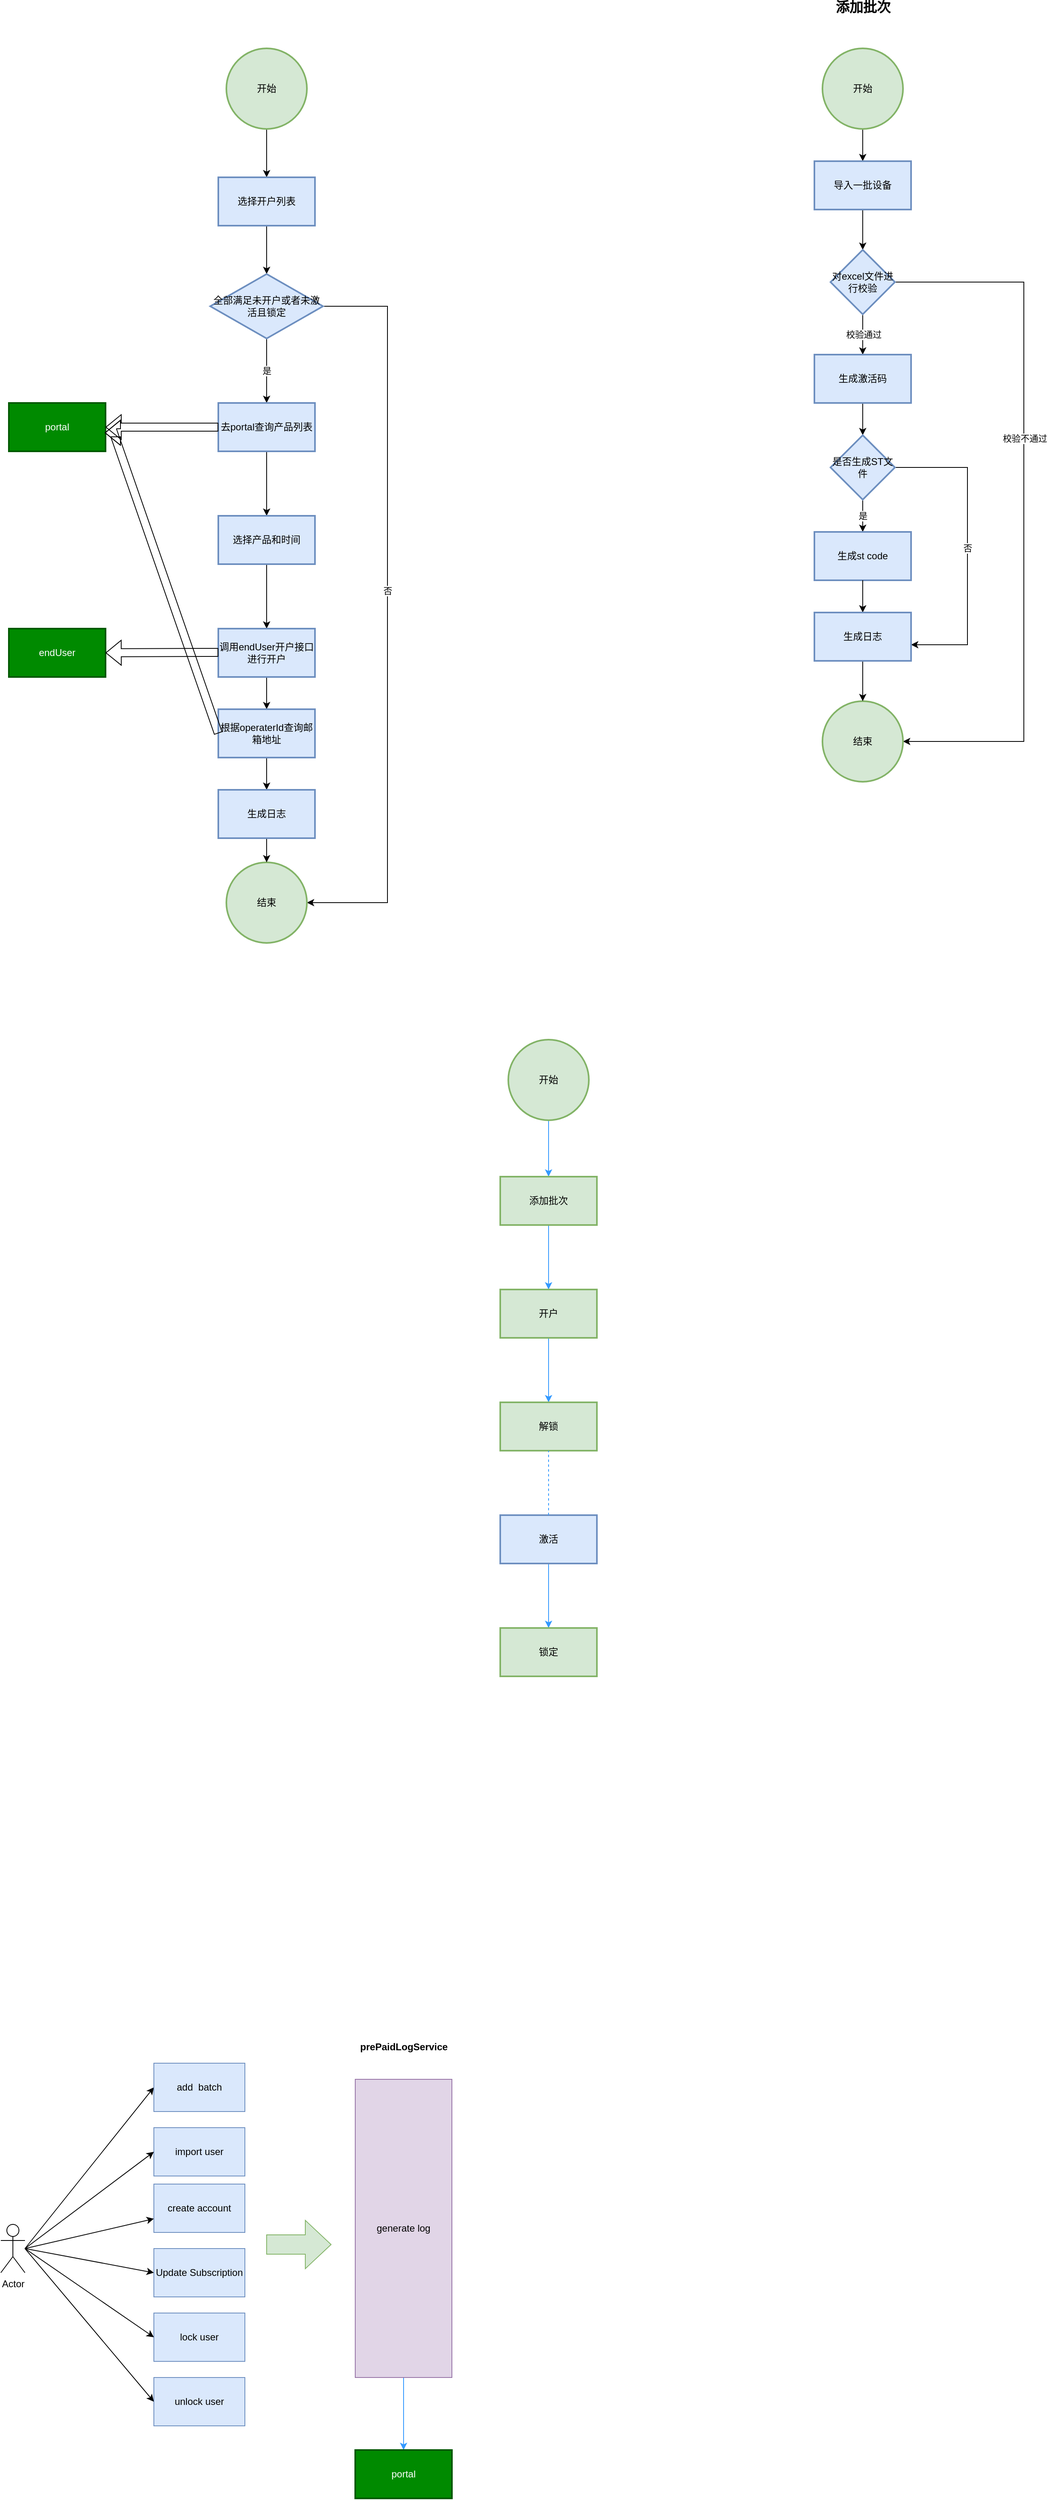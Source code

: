 <mxfile version="17.5.0" type="github">
  <diagram id="uo9fbYtN2j1aPmhfk2e-" name="Page-1">
    <mxGraphModel dx="2249" dy="1931" grid="1" gridSize="10" guides="1" tooltips="1" connect="1" arrows="1" fold="1" page="1" pageScale="1" pageWidth="827" pageHeight="1169" math="0" shadow="0">
      <root>
        <mxCell id="0" />
        <mxCell id="1" parent="0" />
        <mxCell id="LjzzHk9uWbs3sGAZCVZS-3" value="" style="edgeStyle=orthogonalEdgeStyle;rounded=0;orthogonalLoop=1;jettySize=auto;html=1;" parent="1" source="LjzzHk9uWbs3sGAZCVZS-1" target="LjzzHk9uWbs3sGAZCVZS-2" edge="1">
          <mxGeometry relative="1" as="geometry" />
        </mxCell>
        <mxCell id="LjzzHk9uWbs3sGAZCVZS-1" value="开始" style="strokeWidth=2;html=1;shape=mxgraph.flowchart.start_2;whiteSpace=wrap;fillColor=#d5e8d4;strokeColor=#82b366;" parent="1" vertex="1">
          <mxGeometry x="350" y="-690" width="100" height="100" as="geometry" />
        </mxCell>
        <mxCell id="LjzzHk9uWbs3sGAZCVZS-58" value="" style="edgeStyle=orthogonalEdgeStyle;rounded=0;orthogonalLoop=1;jettySize=auto;html=1;" parent="1" source="LjzzHk9uWbs3sGAZCVZS-2" target="LjzzHk9uWbs3sGAZCVZS-57" edge="1">
          <mxGeometry relative="1" as="geometry" />
        </mxCell>
        <mxCell id="LjzzHk9uWbs3sGAZCVZS-2" value="&lt;font style=&quot;vertical-align: inherit&quot;&gt;&lt;font style=&quot;vertical-align: inherit&quot;&gt;&lt;font style=&quot;vertical-align: inherit&quot;&gt;&lt;font style=&quot;vertical-align: inherit&quot;&gt;导入一批设备&lt;/font&gt;&lt;/font&gt;&lt;/font&gt;&lt;/font&gt;" style="whiteSpace=wrap;html=1;strokeWidth=2;fillColor=#dae8fc;strokeColor=#6c8ebf;" parent="1" vertex="1">
          <mxGeometry x="340" y="-550" width="120" height="60" as="geometry" />
        </mxCell>
        <mxCell id="LjzzHk9uWbs3sGAZCVZS-60" value="校验通过" style="edgeStyle=orthogonalEdgeStyle;rounded=0;orthogonalLoop=1;jettySize=auto;html=1;" parent="1" source="LjzzHk9uWbs3sGAZCVZS-57" edge="1">
          <mxGeometry relative="1" as="geometry">
            <mxPoint x="400" y="-310" as="targetPoint" />
          </mxGeometry>
        </mxCell>
        <mxCell id="LjzzHk9uWbs3sGAZCVZS-62" style="edgeStyle=elbowEdgeStyle;rounded=0;orthogonalLoop=1;jettySize=auto;html=1;entryX=1;entryY=0.5;entryDx=0;entryDy=0;entryPerimeter=0;" parent="1" source="LjzzHk9uWbs3sGAZCVZS-57" target="LjzzHk9uWbs3sGAZCVZS-61" edge="1">
          <mxGeometry relative="1" as="geometry">
            <Array as="points">
              <mxPoint x="600" y="-200" />
            </Array>
          </mxGeometry>
        </mxCell>
        <mxCell id="LjzzHk9uWbs3sGAZCVZS-63" value="校验不通过" style="edgeLabel;html=1;align=center;verticalAlign=middle;resizable=0;points=[];" parent="LjzzHk9uWbs3sGAZCVZS-62" vertex="1" connectable="0">
          <mxGeometry x="-0.197" y="1" relative="1" as="geometry">
            <mxPoint as="offset" />
          </mxGeometry>
        </mxCell>
        <mxCell id="LjzzHk9uWbs3sGAZCVZS-57" value="对excel文件进行校验" style="rhombus;whiteSpace=wrap;html=1;strokeWidth=2;fillColor=#dae8fc;strokeColor=#6c8ebf;" parent="1" vertex="1">
          <mxGeometry x="360" y="-440" width="80" height="80" as="geometry" />
        </mxCell>
        <mxCell id="LjzzHk9uWbs3sGAZCVZS-61" value="结束" style="strokeWidth=2;html=1;shape=mxgraph.flowchart.start_2;whiteSpace=wrap;fillColor=#d5e8d4;strokeColor=#82b366;" parent="1" vertex="1">
          <mxGeometry x="350" y="120" width="100" height="100" as="geometry" />
        </mxCell>
        <mxCell id="LjzzHk9uWbs3sGAZCVZS-68" value="" style="edgeStyle=elbowEdgeStyle;rounded=0;orthogonalLoop=1;jettySize=auto;html=1;" parent="1" source="LjzzHk9uWbs3sGAZCVZS-65" target="LjzzHk9uWbs3sGAZCVZS-67" edge="1">
          <mxGeometry relative="1" as="geometry" />
        </mxCell>
        <mxCell id="LjzzHk9uWbs3sGAZCVZS-65" value="生成激活码" style="whiteSpace=wrap;html=1;strokeWidth=2;fillColor=#dae8fc;strokeColor=#6c8ebf;" parent="1" vertex="1">
          <mxGeometry x="340" y="-310" width="120" height="60" as="geometry" />
        </mxCell>
        <mxCell id="LjzzHk9uWbs3sGAZCVZS-70" value="是" style="edgeStyle=elbowEdgeStyle;rounded=0;orthogonalLoop=1;jettySize=auto;html=1;" parent="1" source="LjzzHk9uWbs3sGAZCVZS-67" target="LjzzHk9uWbs3sGAZCVZS-69" edge="1">
          <mxGeometry relative="1" as="geometry" />
        </mxCell>
        <mxCell id="UoMV53Skyz1ah2MWCeon-1" value="否" style="edgeStyle=orthogonalEdgeStyle;rounded=0;orthogonalLoop=1;jettySize=auto;html=1;entryX=1;entryY=0.5;entryDx=0;entryDy=0;" parent="1" source="LjzzHk9uWbs3sGAZCVZS-67" edge="1">
          <mxGeometry relative="1" as="geometry">
            <Array as="points">
              <mxPoint x="530" y="-170" />
              <mxPoint x="530" y="50" />
            </Array>
            <mxPoint x="460" y="50" as="targetPoint" />
          </mxGeometry>
        </mxCell>
        <mxCell id="LjzzHk9uWbs3sGAZCVZS-67" value="是否生成ST文件" style="rhombus;whiteSpace=wrap;html=1;strokeWidth=2;fillColor=#dae8fc;strokeColor=#6c8ebf;" parent="1" vertex="1">
          <mxGeometry x="360" y="-210" width="80" height="80" as="geometry" />
        </mxCell>
        <mxCell id="LjzzHk9uWbs3sGAZCVZS-69" value="生成st code" style="whiteSpace=wrap;html=1;strokeWidth=2;fillColor=#dae8fc;strokeColor=#6c8ebf;" parent="1" vertex="1">
          <mxGeometry x="340" y="-90" width="120" height="60" as="geometry" />
        </mxCell>
        <mxCell id="LjzzHk9uWbs3sGAZCVZS-74" value="" style="edgeStyle=elbowEdgeStyle;rounded=0;orthogonalLoop=1;jettySize=auto;html=1;" parent="1" target="LjzzHk9uWbs3sGAZCVZS-73" edge="1">
          <mxGeometry relative="1" as="geometry">
            <mxPoint x="400" y="-30" as="sourcePoint" />
          </mxGeometry>
        </mxCell>
        <mxCell id="LjzzHk9uWbs3sGAZCVZS-78" value="" style="edgeStyle=elbowEdgeStyle;rounded=0;orthogonalLoop=1;jettySize=auto;html=1;" parent="1" source="LjzzHk9uWbs3sGAZCVZS-73" target="LjzzHk9uWbs3sGAZCVZS-61" edge="1">
          <mxGeometry relative="1" as="geometry" />
        </mxCell>
        <mxCell id="LjzzHk9uWbs3sGAZCVZS-73" value="生成日志" style="whiteSpace=wrap;html=1;strokeWidth=2;fillColor=#dae8fc;strokeColor=#6c8ebf;" parent="1" vertex="1">
          <mxGeometry x="340" y="10" width="120" height="60" as="geometry" />
        </mxCell>
        <mxCell id="LjzzHk9uWbs3sGAZCVZS-85" value="&lt;font style=&quot;font-size: 17px&quot;&gt;&lt;b&gt;添加批次&lt;/b&gt;&lt;/font&gt;" style="text;html=1;align=center;verticalAlign=middle;resizable=0;points=[];autosize=1;strokeColor=none;fillColor=none;" parent="1" vertex="1">
          <mxGeometry x="360" y="-750" width="80" height="20" as="geometry" />
        </mxCell>
        <mxCell id="LjzzHk9uWbs3sGAZCVZS-92" value="" style="edgeStyle=elbowEdgeStyle;rounded=0;orthogonalLoop=1;jettySize=auto;html=1;" parent="1" source="LjzzHk9uWbs3sGAZCVZS-86" target="LjzzHk9uWbs3sGAZCVZS-91" edge="1">
          <mxGeometry relative="1" as="geometry" />
        </mxCell>
        <mxCell id="LjzzHk9uWbs3sGAZCVZS-86" value="开始" style="strokeWidth=2;html=1;shape=mxgraph.flowchart.start_2;whiteSpace=wrap;fillColor=#d5e8d4;strokeColor=#82b366;" parent="1" vertex="1">
          <mxGeometry x="-390" y="-690" width="100" height="100" as="geometry" />
        </mxCell>
        <mxCell id="LjzzHk9uWbs3sGAZCVZS-94" value="" style="edgeStyle=elbowEdgeStyle;rounded=0;orthogonalLoop=1;jettySize=auto;html=1;" parent="1" source="LjzzHk9uWbs3sGAZCVZS-91" target="LjzzHk9uWbs3sGAZCVZS-93" edge="1">
          <mxGeometry relative="1" as="geometry" />
        </mxCell>
        <mxCell id="LjzzHk9uWbs3sGAZCVZS-91" value="选择开户列表" style="whiteSpace=wrap;html=1;strokeWidth=2;fillColor=#dae8fc;strokeColor=#6c8ebf;" parent="1" vertex="1">
          <mxGeometry x="-400" y="-530" width="120" height="60" as="geometry" />
        </mxCell>
        <mxCell id="LjzzHk9uWbs3sGAZCVZS-96" value="是" style="edgeStyle=elbowEdgeStyle;rounded=0;orthogonalLoop=1;jettySize=auto;html=1;" parent="1" source="LjzzHk9uWbs3sGAZCVZS-93" target="LjzzHk9uWbs3sGAZCVZS-95" edge="1">
          <mxGeometry relative="1" as="geometry" />
        </mxCell>
        <mxCell id="LjzzHk9uWbs3sGAZCVZS-107" style="edgeStyle=elbowEdgeStyle;rounded=0;orthogonalLoop=1;jettySize=auto;html=1;entryX=1;entryY=0.5;entryDx=0;entryDy=0;entryPerimeter=0;" parent="1" source="LjzzHk9uWbs3sGAZCVZS-93" target="LjzzHk9uWbs3sGAZCVZS-99" edge="1">
          <mxGeometry relative="1" as="geometry">
            <Array as="points">
              <mxPoint x="-190" y="-150" />
              <mxPoint x="-130" y="-80" />
            </Array>
          </mxGeometry>
        </mxCell>
        <mxCell id="LjzzHk9uWbs3sGAZCVZS-108" value="否" style="edgeLabel;html=1;align=center;verticalAlign=middle;resizable=0;points=[];" parent="LjzzHk9uWbs3sGAZCVZS-107" vertex="1" connectable="0">
          <mxGeometry x="-0.059" relative="1" as="geometry">
            <mxPoint as="offset" />
          </mxGeometry>
        </mxCell>
        <mxCell id="LjzzHk9uWbs3sGAZCVZS-93" value="全部满足未开户或者未激活且锁定" style="rhombus;whiteSpace=wrap;html=1;strokeWidth=2;fillColor=#dae8fc;strokeColor=#6c8ebf;" parent="1" vertex="1">
          <mxGeometry x="-410" y="-410" width="140" height="80" as="geometry" />
        </mxCell>
        <mxCell id="LjzzHk9uWbs3sGAZCVZS-98" value="" style="edgeStyle=elbowEdgeStyle;rounded=0;orthogonalLoop=1;jettySize=auto;html=1;" parent="1" source="LjzzHk9uWbs3sGAZCVZS-95" target="LjzzHk9uWbs3sGAZCVZS-97" edge="1">
          <mxGeometry relative="1" as="geometry" />
        </mxCell>
        <mxCell id="LjzzHk9uWbs3sGAZCVZS-95" value="去portal查询产品列表" style="whiteSpace=wrap;html=1;strokeWidth=2;fillColor=#dae8fc;strokeColor=#6c8ebf;" parent="1" vertex="1">
          <mxGeometry x="-400" y="-250" width="120" height="60" as="geometry" />
        </mxCell>
        <mxCell id="LjzzHk9uWbs3sGAZCVZS-101" value="" style="edgeStyle=elbowEdgeStyle;rounded=0;orthogonalLoop=1;jettySize=auto;html=1;" parent="1" source="LjzzHk9uWbs3sGAZCVZS-97" target="LjzzHk9uWbs3sGAZCVZS-100" edge="1">
          <mxGeometry relative="1" as="geometry" />
        </mxCell>
        <mxCell id="LjzzHk9uWbs3sGAZCVZS-97" value="选择产品和时间" style="whiteSpace=wrap;html=1;strokeWidth=2;fillColor=#dae8fc;strokeColor=#6c8ebf;" parent="1" vertex="1">
          <mxGeometry x="-400" y="-110" width="120" height="60" as="geometry" />
        </mxCell>
        <mxCell id="LjzzHk9uWbs3sGAZCVZS-99" value="结束" style="strokeWidth=2;html=1;shape=mxgraph.flowchart.start_2;whiteSpace=wrap;fillColor=#d5e8d4;strokeColor=#82b366;" parent="1" vertex="1">
          <mxGeometry x="-390" y="320" width="100" height="100" as="geometry" />
        </mxCell>
        <mxCell id="LjzzHk9uWbs3sGAZCVZS-114" value="" style="edgeStyle=elbowEdgeStyle;rounded=0;orthogonalLoop=1;jettySize=auto;html=1;" parent="1" source="LjzzHk9uWbs3sGAZCVZS-100" target="LjzzHk9uWbs3sGAZCVZS-110" edge="1">
          <mxGeometry relative="1" as="geometry" />
        </mxCell>
        <mxCell id="LjzzHk9uWbs3sGAZCVZS-100" value="调用endUser开户接口进行开户" style="whiteSpace=wrap;html=1;strokeWidth=2;fillColor=#dae8fc;strokeColor=#6c8ebf;" parent="1" vertex="1">
          <mxGeometry x="-400" y="30" width="120" height="60" as="geometry" />
        </mxCell>
        <mxCell id="LjzzHk9uWbs3sGAZCVZS-103" value="portal" style="whiteSpace=wrap;html=1;strokeWidth=2;fillColor=#008a00;fontColor=#ffffff;strokeColor=#005700;" parent="1" vertex="1">
          <mxGeometry x="-660" y="-250" width="120" height="60" as="geometry" />
        </mxCell>
        <mxCell id="LjzzHk9uWbs3sGAZCVZS-104" value="endUser" style="whiteSpace=wrap;html=1;strokeWidth=2;fillColor=#008a00;fontColor=#ffffff;strokeColor=#005700;" parent="1" vertex="1">
          <mxGeometry x="-660" y="30" width="120" height="60" as="geometry" />
        </mxCell>
        <mxCell id="LjzzHk9uWbs3sGAZCVZS-105" value="" style="shape=flexArrow;endArrow=classic;html=1;rounded=0;entryX=1;entryY=0.5;entryDx=0;entryDy=0;exitX=0;exitY=0.5;exitDx=0;exitDy=0;" parent="1" source="LjzzHk9uWbs3sGAZCVZS-95" target="LjzzHk9uWbs3sGAZCVZS-103" edge="1">
          <mxGeometry width="50" height="50" relative="1" as="geometry">
            <mxPoint x="-420" y="-220" as="sourcePoint" />
            <mxPoint x="-450" y="-230" as="targetPoint" />
          </mxGeometry>
        </mxCell>
        <mxCell id="LjzzHk9uWbs3sGAZCVZS-106" value="" style="shape=flexArrow;endArrow=classic;html=1;rounded=0;exitX=0;exitY=0.5;exitDx=0;exitDy=0;entryX=1;entryY=0.5;entryDx=0;entryDy=0;" parent="1" target="LjzzHk9uWbs3sGAZCVZS-104" edge="1">
          <mxGeometry width="50" height="50" relative="1" as="geometry">
            <mxPoint x="-400" y="59.5" as="sourcePoint" />
            <mxPoint x="-540" y="60" as="targetPoint" />
          </mxGeometry>
        </mxCell>
        <mxCell id="LjzzHk9uWbs3sGAZCVZS-109" value="" style="edgeStyle=elbowEdgeStyle;rounded=0;orthogonalLoop=1;jettySize=auto;html=1;" parent="1" source="LjzzHk9uWbs3sGAZCVZS-110" target="LjzzHk9uWbs3sGAZCVZS-111" edge="1">
          <mxGeometry relative="1" as="geometry" />
        </mxCell>
        <mxCell id="LjzzHk9uWbs3sGAZCVZS-110" value="根据operaterId查询邮箱地址" style="whiteSpace=wrap;html=1;strokeWidth=2;fillColor=#dae8fc;strokeColor=#6c8ebf;" parent="1" vertex="1">
          <mxGeometry x="-400" y="130" width="120" height="60" as="geometry" />
        </mxCell>
        <mxCell id="LjzzHk9uWbs3sGAZCVZS-115" value="" style="edgeStyle=elbowEdgeStyle;rounded=0;orthogonalLoop=1;jettySize=auto;html=1;" parent="1" source="LjzzHk9uWbs3sGAZCVZS-111" target="LjzzHk9uWbs3sGAZCVZS-99" edge="1">
          <mxGeometry relative="1" as="geometry" />
        </mxCell>
        <mxCell id="LjzzHk9uWbs3sGAZCVZS-111" value="生成日志" style="whiteSpace=wrap;html=1;strokeWidth=2;fillColor=#dae8fc;strokeColor=#6c8ebf;" parent="1" vertex="1">
          <mxGeometry x="-400" y="230" width="120" height="60" as="geometry" />
        </mxCell>
        <mxCell id="LjzzHk9uWbs3sGAZCVZS-113" value="" style="shape=flexArrow;endArrow=classic;html=1;rounded=0;entryX=0.992;entryY=0.617;entryDx=0;entryDy=0;exitX=0;exitY=0.5;exitDx=0;exitDy=0;entryPerimeter=0;" parent="1" source="LjzzHk9uWbs3sGAZCVZS-110" target="LjzzHk9uWbs3sGAZCVZS-103" edge="1">
          <mxGeometry width="50" height="50" relative="1" as="geometry">
            <mxPoint x="-410" y="170" as="sourcePoint" />
            <mxPoint x="-430" y="160" as="targetPoint" />
            <Array as="points">
              <mxPoint x="-530" y="-213" />
            </Array>
          </mxGeometry>
        </mxCell>
        <mxCell id="NEQgj5rnoQIOff4ERZ5i-1" value="Actor" style="shape=umlActor;verticalLabelPosition=bottom;verticalAlign=top;html=1;outlineConnect=0;" parent="1" vertex="1">
          <mxGeometry x="-670" y="2010" width="30" height="60" as="geometry" />
        </mxCell>
        <mxCell id="NEQgj5rnoQIOff4ERZ5i-2" value="" style="endArrow=classic;html=1;rounded=0;entryX=0;entryY=0.5;entryDx=0;entryDy=0;" parent="1" target="NEQgj5rnoQIOff4ERZ5i-4" edge="1">
          <mxGeometry width="50" height="50" relative="1" as="geometry">
            <mxPoint x="-640" y="2040" as="sourcePoint" />
            <mxPoint x="-530" y="1970" as="targetPoint" />
          </mxGeometry>
        </mxCell>
        <mxCell id="NEQgj5rnoQIOff4ERZ5i-4" value="add&amp;nbsp; batch" style="rounded=0;whiteSpace=wrap;html=1;fillColor=#dae8fc;strokeColor=#6c8ebf;" parent="1" vertex="1">
          <mxGeometry x="-480" y="1810" width="113" height="60" as="geometry" />
        </mxCell>
        <mxCell id="NEQgj5rnoQIOff4ERZ5i-5" value="import user" style="rounded=0;whiteSpace=wrap;html=1;fillColor=#dae8fc;strokeColor=#6c8ebf;" parent="1" vertex="1">
          <mxGeometry x="-480" y="1890" width="113" height="60" as="geometry" />
        </mxCell>
        <mxCell id="NEQgj5rnoQIOff4ERZ5i-6" value="create account" style="rounded=0;whiteSpace=wrap;html=1;fillColor=#dae8fc;strokeColor=#6c8ebf;" parent="1" vertex="1">
          <mxGeometry x="-480" y="1960" width="113" height="60" as="geometry" />
        </mxCell>
        <mxCell id="NEQgj5rnoQIOff4ERZ5i-7" value="lock user" style="rounded=0;whiteSpace=wrap;html=1;fillColor=#dae8fc;strokeColor=#6c8ebf;" parent="1" vertex="1">
          <mxGeometry x="-480" y="2120" width="113" height="60" as="geometry" />
        </mxCell>
        <mxCell id="NEQgj5rnoQIOff4ERZ5i-8" value="unlock user" style="rounded=0;whiteSpace=wrap;html=1;fillColor=#dae8fc;strokeColor=#6c8ebf;" parent="1" vertex="1">
          <mxGeometry x="-480" y="2200" width="113" height="60" as="geometry" />
        </mxCell>
        <mxCell id="NEQgj5rnoQIOff4ERZ5i-9" value="" style="endArrow=classic;html=1;rounded=0;" parent="1" target="NEQgj5rnoQIOff4ERZ5i-6" edge="1">
          <mxGeometry width="50" height="50" relative="1" as="geometry">
            <mxPoint x="-640" y="2040" as="sourcePoint" />
            <mxPoint x="-470" y="1900" as="targetPoint" />
          </mxGeometry>
        </mxCell>
        <mxCell id="NEQgj5rnoQIOff4ERZ5i-10" value="" style="endArrow=classic;html=1;rounded=0;entryX=0;entryY=0.5;entryDx=0;entryDy=0;" parent="1" edge="1" target="NEQgj5rnoQIOff4ERZ5i-8">
          <mxGeometry width="50" height="50" relative="1" as="geometry">
            <mxPoint x="-640" y="2040" as="sourcePoint" />
            <mxPoint x="-480" y="2280" as="targetPoint" />
          </mxGeometry>
        </mxCell>
        <mxCell id="NEQgj5rnoQIOff4ERZ5i-11" value="" style="endArrow=classic;html=1;rounded=0;entryX=0;entryY=0.5;entryDx=0;entryDy=0;" parent="1" edge="1" target="NEQgj5rnoQIOff4ERZ5i-7">
          <mxGeometry width="50" height="50" relative="1" as="geometry">
            <mxPoint x="-640" y="2040" as="sourcePoint" />
            <mxPoint x="-440" y="2210" as="targetPoint" />
          </mxGeometry>
        </mxCell>
        <mxCell id="NEQgj5rnoQIOff4ERZ5i-14" value="" style="endArrow=classic;html=1;rounded=0;entryX=0;entryY=0.5;entryDx=0;entryDy=0;" parent="1" target="NEQgj5rnoQIOff4ERZ5i-5" edge="1">
          <mxGeometry width="50" height="50" relative="1" as="geometry">
            <mxPoint x="-640" y="2040" as="sourcePoint" />
            <mxPoint x="-470" y="2052.736" as="targetPoint" />
          </mxGeometry>
        </mxCell>
        <mxCell id="NEQgj5rnoQIOff4ERZ5i-19" value="" style="edgeStyle=orthogonalEdgeStyle;rounded=0;orthogonalLoop=1;jettySize=auto;html=1;strokeColor=#3399FF;" parent="1" source="NEQgj5rnoQIOff4ERZ5i-15" target="NEQgj5rnoQIOff4ERZ5i-18" edge="1">
          <mxGeometry relative="1" as="geometry" />
        </mxCell>
        <mxCell id="NEQgj5rnoQIOff4ERZ5i-15" value="generate log" style="rounded=0;whiteSpace=wrap;html=1;fillColor=#e1d5e7;strokeColor=#9673a6;" parent="1" vertex="1">
          <mxGeometry x="-230" y="1830" width="120" height="370" as="geometry" />
        </mxCell>
        <mxCell id="NEQgj5rnoQIOff4ERZ5i-16" value="&lt;article class=&quot;4ever-article&quot;&gt;&lt;p style=&quot;text-align: left ; margin-left: 0px ; margin-top: 0px ; margin-bottom: 0px&quot;&gt;&lt;b&gt;prePaidLogService&lt;/b&gt;&lt;/p&gt;&lt;/article&gt;" style="text;html=1;align=center;verticalAlign=middle;resizable=0;points=[];autosize=1;strokeColor=none;fillColor=none;" parent="1" vertex="1">
          <mxGeometry x="-230" y="1780" width="120" height="20" as="geometry" />
        </mxCell>
        <mxCell id="NEQgj5rnoQIOff4ERZ5i-17" value="" style="shape=singleArrow;whiteSpace=wrap;html=1;arrowWidth=0.4;arrowSize=0.4;fillColor=#d5e8d4;strokeColor=#82b366;" parent="1" vertex="1">
          <mxGeometry x="-340" y="2005" width="80" height="60" as="geometry" />
        </mxCell>
        <mxCell id="NEQgj5rnoQIOff4ERZ5i-18" value="portal" style="whiteSpace=wrap;html=1;strokeWidth=2;fillColor=#008a00;fontColor=#ffffff;strokeColor=#005700;" parent="1" vertex="1">
          <mxGeometry x="-230" y="2290" width="120" height="60" as="geometry" />
        </mxCell>
        <mxCell id="NEQgj5rnoQIOff4ERZ5i-22" value="" style="edgeStyle=orthogonalEdgeStyle;rounded=0;orthogonalLoop=1;jettySize=auto;html=1;strokeColor=#3399FF;" parent="1" source="NEQgj5rnoQIOff4ERZ5i-20" target="NEQgj5rnoQIOff4ERZ5i-21" edge="1">
          <mxGeometry relative="1" as="geometry" />
        </mxCell>
        <mxCell id="NEQgj5rnoQIOff4ERZ5i-20" value="开始" style="strokeWidth=2;html=1;shape=mxgraph.flowchart.start_2;whiteSpace=wrap;fillColor=#d5e8d4;strokeColor=#82b366;" parent="1" vertex="1">
          <mxGeometry x="-40" y="540" width="100" height="100" as="geometry" />
        </mxCell>
        <mxCell id="NEQgj5rnoQIOff4ERZ5i-24" value="" style="edgeStyle=orthogonalEdgeStyle;rounded=0;orthogonalLoop=1;jettySize=auto;html=1;strokeColor=#3399FF;" parent="1" source="NEQgj5rnoQIOff4ERZ5i-21" target="NEQgj5rnoQIOff4ERZ5i-23" edge="1">
          <mxGeometry relative="1" as="geometry" />
        </mxCell>
        <mxCell id="NEQgj5rnoQIOff4ERZ5i-21" value="添加批次" style="whiteSpace=wrap;html=1;fillColor=#d5e8d4;strokeColor=#82b366;strokeWidth=2;" parent="1" vertex="1">
          <mxGeometry x="-50" y="710" width="120" height="60" as="geometry" />
        </mxCell>
        <mxCell id="NEQgj5rnoQIOff4ERZ5i-26" value="" style="edgeStyle=orthogonalEdgeStyle;rounded=0;orthogonalLoop=1;jettySize=auto;html=1;strokeColor=#3399FF;" parent="1" source="NEQgj5rnoQIOff4ERZ5i-23" target="NEQgj5rnoQIOff4ERZ5i-25" edge="1">
          <mxGeometry relative="1" as="geometry" />
        </mxCell>
        <mxCell id="NEQgj5rnoQIOff4ERZ5i-23" value="开户" style="whiteSpace=wrap;html=1;fillColor=#d5e8d4;strokeColor=#82b366;strokeWidth=2;" parent="1" vertex="1">
          <mxGeometry x="-50" y="850" width="120" height="60" as="geometry" />
        </mxCell>
        <mxCell id="NEQgj5rnoQIOff4ERZ5i-25" value="解锁" style="whiteSpace=wrap;html=1;fillColor=#d5e8d4;strokeColor=#82b366;strokeWidth=2;" parent="1" vertex="1">
          <mxGeometry x="-50" y="990" width="120" height="60" as="geometry" />
        </mxCell>
        <mxCell id="NEQgj5rnoQIOff4ERZ5i-30" value="" style="edgeStyle=orthogonalEdgeStyle;rounded=0;orthogonalLoop=1;jettySize=auto;html=1;strokeColor=#3399FF;" parent="1" source="NEQgj5rnoQIOff4ERZ5i-27" target="NEQgj5rnoQIOff4ERZ5i-29" edge="1">
          <mxGeometry relative="1" as="geometry" />
        </mxCell>
        <mxCell id="NEQgj5rnoQIOff4ERZ5i-27" value="激活" style="whiteSpace=wrap;html=1;fillColor=#dae8fc;strokeColor=#6c8ebf;strokeWidth=2;" parent="1" vertex="1">
          <mxGeometry x="-50" y="1130" width="120" height="60" as="geometry" />
        </mxCell>
        <mxCell id="NEQgj5rnoQIOff4ERZ5i-29" value="锁定" style="whiteSpace=wrap;html=1;fillColor=#d5e8d4;strokeColor=#82b366;strokeWidth=2;" parent="1" vertex="1">
          <mxGeometry x="-50" y="1270" width="120" height="60" as="geometry" />
        </mxCell>
        <mxCell id="NEQgj5rnoQIOff4ERZ5i-31" value="" style="endArrow=none;dashed=1;html=1;rounded=0;strokeColor=#3399FF;exitX=0.5;exitY=0;exitDx=0;exitDy=0;" parent="1" source="NEQgj5rnoQIOff4ERZ5i-27" edge="1">
          <mxGeometry width="50" height="50" relative="1" as="geometry">
            <mxPoint x="-40" y="1100" as="sourcePoint" />
            <mxPoint x="10" y="1050" as="targetPoint" />
          </mxGeometry>
        </mxCell>
        <mxCell id="MnhUoejzPGVN7LMuQSOn-2" value="Update Subscription" style="rounded=0;whiteSpace=wrap;html=1;fillColor=#dae8fc;strokeColor=#6c8ebf;" vertex="1" parent="1">
          <mxGeometry x="-480" y="2040" width="113" height="60" as="geometry" />
        </mxCell>
        <mxCell id="MnhUoejzPGVN7LMuQSOn-3" value="" style="endArrow=classic;html=1;rounded=0;entryX=0;entryY=0.5;entryDx=0;entryDy=0;" edge="1" parent="1" target="MnhUoejzPGVN7LMuQSOn-2">
          <mxGeometry width="50" height="50" relative="1" as="geometry">
            <mxPoint x="-640" y="2040" as="sourcePoint" />
            <mxPoint x="-470" y="2170" as="targetPoint" />
          </mxGeometry>
        </mxCell>
      </root>
    </mxGraphModel>
  </diagram>
</mxfile>
